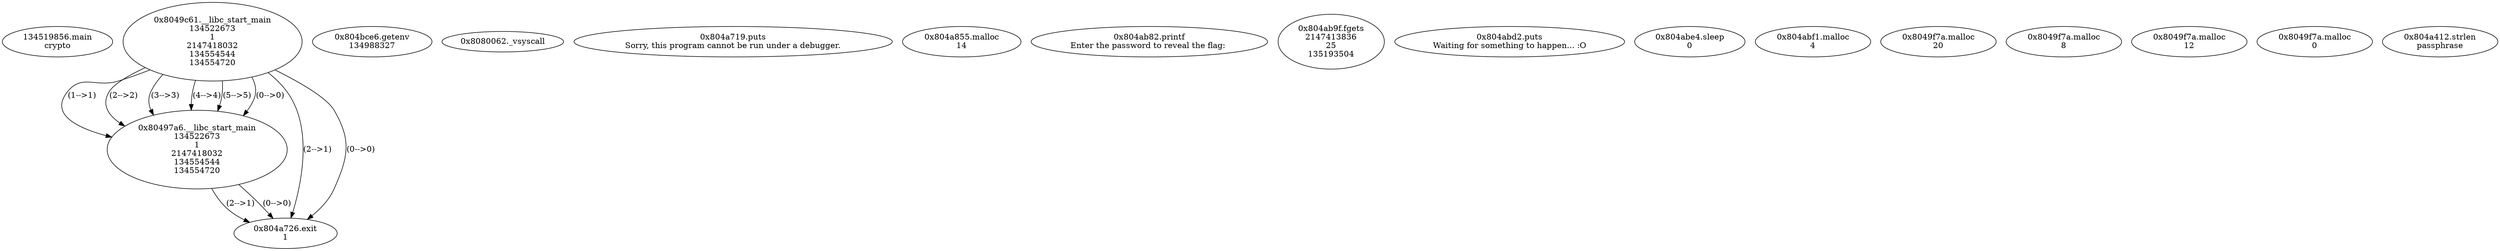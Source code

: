 // Global SCDG with merge call
digraph {
	0 [label="134519856.main
crypto"]
	1 [label="0x8049c61.__libc_start_main
134522673
1
2147418032
134554544
134554720"]
	2 [label="0x804bce6.getenv
134988327"]
	3 [label="0x80497a6.__libc_start_main
134522673
1
2147418032
134554544
134554720"]
	1 -> 3 [label="(1-->1)"]
	1 -> 3 [label="(2-->2)"]
	1 -> 3 [label="(3-->3)"]
	1 -> 3 [label="(4-->4)"]
	1 -> 3 [label="(5-->5)"]
	1 -> 3 [label="(0-->0)"]
	4 [label="0x8080062._vsyscall
"]
	5 [label="0x804a719.puts
Sorry, this program cannot be run under a debugger."]
	6 [label="0x804a726.exit
1"]
	1 -> 6 [label="(2-->1)"]
	3 -> 6 [label="(2-->1)"]
	1 -> 6 [label="(0-->0)"]
	3 -> 6 [label="(0-->0)"]
	7 [label="0x804a855.malloc
14"]
	8 [label="0x804ab82.printf
Enter the password to reveal the flag: "]
	9 [label="0x804ab9f.fgets
2147413836
25
135193504"]
	10 [label="0x804abd2.puts
Waiting for something to happen... :O"]
	11 [label="0x804abe4.sleep
0"]
	12 [label="0x804abf1.malloc
4"]
	13 [label="0x8049f7a.malloc
20"]
	14 [label="0x8049f7a.malloc
8"]
	15 [label="0x8049f7a.malloc
12"]
	16 [label="0x8049f7a.malloc
0"]
	17 [label="0x804a412.strlen
passphrase"]
}

